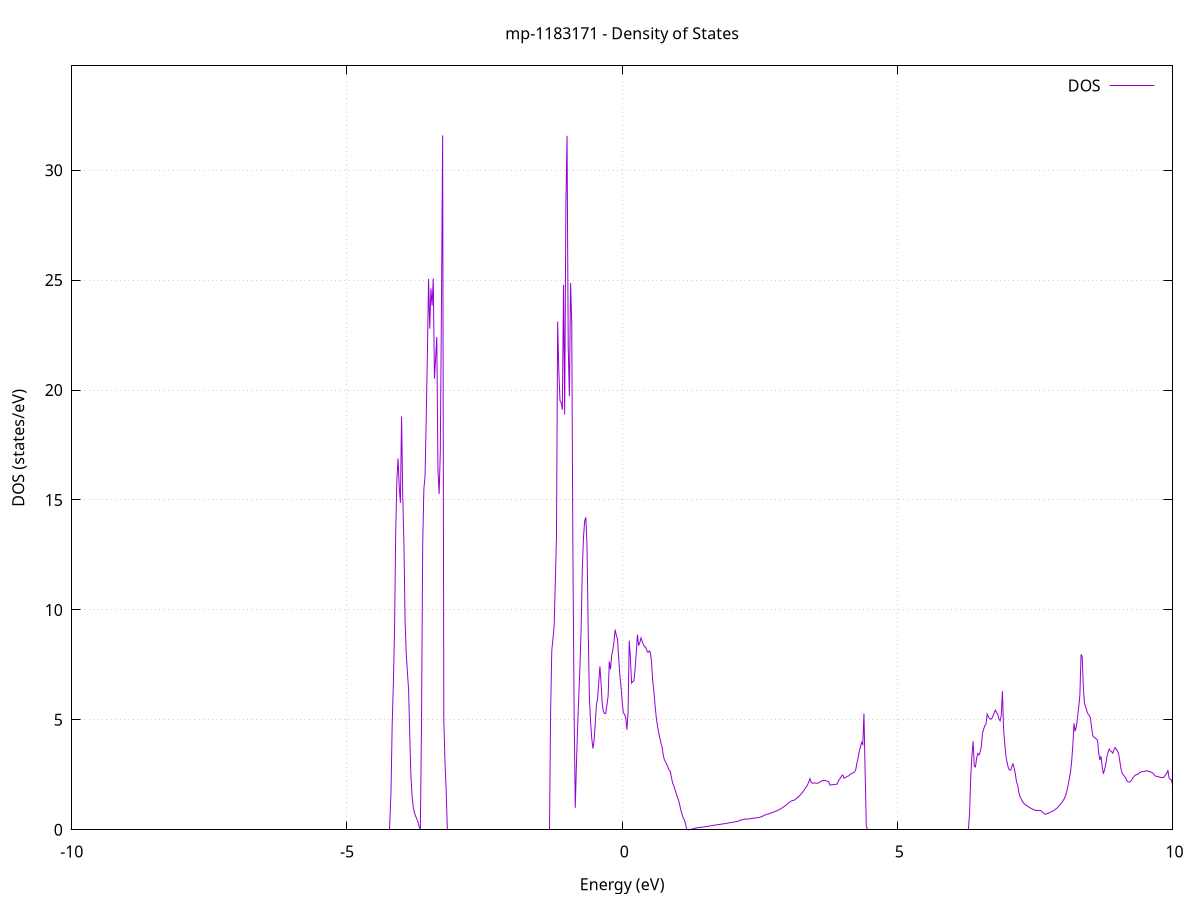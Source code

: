 set title 'mp-1183171 - Density of States'
set xlabel 'Energy (eV)'
set ylabel 'DOS (states/eV)'
set grid
set xrange [-10:10]
set yrange [0:34.744]
set xzeroaxis lt -1
set terminal png size 800,600
set output 'mp-1183171_dos_gnuplot.png'
plot '-' using 1:2 with lines title 'DOS'
-16.524700 0.000000
-16.503400 0.000000
-16.482100 0.000000
-16.460700 0.000000
-16.439400 0.000000
-16.418100 0.000000
-16.396800 0.000000
-16.375500 0.000000
-16.354100 0.000000
-16.332800 0.000000
-16.311500 0.000000
-16.290200 0.000000
-16.268800 0.000000
-16.247500 0.000000
-16.226200 0.000000
-16.204900 0.000000
-16.183500 0.000000
-16.162200 0.000000
-16.140900 0.000000
-16.119600 0.000000
-16.098200 0.000000
-16.076900 0.000000
-16.055600 0.000000
-16.034300 0.000000
-16.013000 0.000000
-15.991600 0.000000
-15.970300 0.000000
-15.949000 0.000000
-15.927700 0.000000
-15.906300 0.000000
-15.885000 0.000000
-15.863700 0.000000
-15.842400 0.000000
-15.821000 0.000000
-15.799700 0.000000
-15.778400 0.000000
-15.757100 0.000000
-15.735700 0.000000
-15.714400 0.000000
-15.693100 0.000000
-15.671800 0.000000
-15.650500 0.000000
-15.629100 0.000000
-15.607800 0.000000
-15.586500 0.000000
-15.565200 0.000000
-15.543800 0.000000
-15.522500 0.000000
-15.501200 0.000000
-15.479900 0.000000
-15.458500 0.000000
-15.437200 0.000000
-15.415900 0.000000
-15.394600 0.000000
-15.373200 0.000000
-15.351900 0.000000
-15.330600 0.000000
-15.309300 0.000000
-15.287900 0.000000
-15.266600 0.000000
-15.245300 0.000000
-15.224000 0.000000
-15.202700 0.000000
-15.181300 0.000000
-15.160000 0.000000
-15.138700 0.000000
-15.117400 0.000000
-15.096000 0.000000
-15.074700 0.000000
-15.053400 0.000000
-15.032100 0.000000
-15.010700 0.000000
-14.989400 0.000000
-14.968100 0.000000
-14.946800 0.000000
-14.925400 0.000000
-14.904100 0.000000
-14.882800 0.000000
-14.861500 0.000000
-14.840200 0.000000
-14.818800 0.000000
-14.797500 0.000000
-14.776200 0.000000
-14.754900 0.000000
-14.733500 0.000000
-14.712200 0.000000
-14.690900 0.000000
-14.669600 0.000000
-14.648200 0.000000
-14.626900 0.000000
-14.605600 0.000000
-14.584300 0.035100
-14.562900 1.777900
-14.541600 3.040100
-14.520300 4.120300
-14.499000 5.803500
-14.477700 6.604200
-14.456300 8.756200
-14.435000 11.512900
-14.413700 16.085000
-14.392400 25.265700
-14.371000 32.769200
-14.349700 39.947400
-14.328400 71.441800
-14.307100 0.000000
-14.285700 0.000000
-14.264400 0.000000
-14.243100 0.000000
-14.221800 0.000000
-14.200400 0.000000
-14.179100 0.000000
-14.157800 0.000000
-14.136500 0.000000
-14.115200 0.000000
-14.093800 0.000000
-14.072500 0.000000
-14.051200 0.000000
-14.029900 0.000000
-14.008500 0.000000
-13.987200 0.000000
-13.965900 0.000000
-13.944600 0.000000
-13.923200 0.000000
-13.901900 0.000000
-13.880600 0.000000
-13.859300 0.000000
-13.837900 0.000000
-13.816600 0.000000
-13.795300 0.000000
-13.774000 0.000000
-13.752700 0.000000
-13.731300 0.000000
-13.710000 0.000000
-13.688700 0.000000
-13.667400 0.000000
-13.646000 0.000000
-13.624700 0.000000
-13.603400 0.000000
-13.582100 0.000000
-13.560700 0.000000
-13.539400 0.000000
-13.518100 0.000000
-13.496800 0.000000
-13.475400 0.000000
-13.454100 0.000000
-13.432800 0.000000
-13.411500 0.000000
-13.390200 0.000000
-13.368800 0.000000
-13.347500 0.000000
-13.326200 0.000000
-13.304900 0.000000
-13.283500 0.000000
-13.262200 0.000000
-13.240900 0.000000
-13.219600 0.000000
-13.198200 0.000000
-13.176900 0.000000
-13.155600 0.000000
-13.134300 0.000000
-13.112900 0.000000
-13.091600 0.000000
-13.070300 0.000000
-13.049000 0.000000
-13.027600 0.000000
-13.006300 0.000000
-12.985000 0.000000
-12.963700 0.000000
-12.942400 0.000000
-12.921000 0.000000
-12.899700 0.000000
-12.878400 0.000000
-12.857100 0.000000
-12.835700 0.000000
-12.814400 0.000000
-12.793100 0.000000
-12.771800 0.000000
-12.750400 0.000000
-12.729100 0.000000
-12.707800 0.000000
-12.686500 0.000000
-12.665100 0.000000
-12.643800 0.000000
-12.622500 0.000000
-12.601200 0.000000
-12.579900 0.000000
-12.558500 0.000000
-12.537200 0.000000
-12.515900 0.000000
-12.494600 0.000000
-12.473200 0.000000
-12.451900 0.000000
-12.430600 0.000000
-12.409300 0.000000
-12.387900 0.000000
-12.366600 0.000000
-12.345300 0.000000
-12.324000 0.000000
-12.302600 0.000000
-12.281300 0.000000
-12.260000 0.000000
-12.238700 0.000000
-12.217400 0.000000
-12.196000 0.000000
-12.174700 0.000000
-12.153400 0.000000
-12.132100 0.000000
-12.110700 0.000000
-12.089400 0.000000
-12.068100 0.000000
-12.046800 0.000000
-12.025400 0.000000
-12.004100 0.000000
-11.982800 0.000000
-11.961500 0.000000
-11.940100 0.000000
-11.918800 0.000000
-11.897500 0.000000
-11.876200 0.000000
-11.854900 0.000000
-11.833500 0.000000
-11.812200 0.000000
-11.790900 0.000000
-11.769600 0.000000
-11.748200 0.000000
-11.726900 0.000000
-11.705600 0.000000
-11.684300 0.000000
-11.662900 0.000000
-11.641600 0.000000
-11.620300 0.000000
-11.599000 0.000000
-11.577600 0.000000
-11.556300 0.000000
-11.535000 0.000000
-11.513700 0.000000
-11.492400 0.000000
-11.471000 0.000000
-11.449700 0.000000
-11.428400 0.000000
-11.407100 0.000000
-11.385700 0.000000
-11.364400 0.000000
-11.343100 0.000000
-11.321800 0.000000
-11.300400 0.000000
-11.279100 0.000000
-11.257800 0.000000
-11.236500 0.000000
-11.215100 0.000000
-11.193800 0.000000
-11.172500 0.000000
-11.151200 0.000000
-11.129800 0.000000
-11.108500 0.000000
-11.087200 0.000000
-11.065900 0.000000
-11.044600 0.000000
-11.023200 0.000000
-11.001900 0.000000
-10.980600 0.000000
-10.959300 0.000000
-10.937900 0.000000
-10.916600 0.000000
-10.895300 0.000000
-10.874000 0.000000
-10.852600 0.000000
-10.831300 0.000000
-10.810000 0.000000
-10.788700 0.000000
-10.767300 0.000000
-10.746000 0.000000
-10.724700 0.000000
-10.703400 0.000000
-10.682100 0.000000
-10.660700 0.000000
-10.639400 0.000000
-10.618100 0.000000
-10.596800 0.000000
-10.575400 0.000000
-10.554100 0.000000
-10.532800 0.000000
-10.511500 0.000000
-10.490100 0.000000
-10.468800 0.000000
-10.447500 0.000000
-10.426200 0.000000
-10.404800 0.000000
-10.383500 0.000000
-10.362200 0.000000
-10.340900 0.000000
-10.319600 0.000000
-10.298200 0.000000
-10.276900 0.000000
-10.255600 0.000000
-10.234300 0.000000
-10.212900 0.000000
-10.191600 0.000000
-10.170300 0.000000
-10.149000 0.000000
-10.127600 0.000000
-10.106300 0.000000
-10.085000 0.000000
-10.063700 0.000000
-10.042300 0.000000
-10.021000 0.000000
-9.999700 0.000000
-9.978400 0.000000
-9.957100 0.000000
-9.935700 0.000000
-9.914400 0.000000
-9.893100 0.000000
-9.871800 0.000000
-9.850400 0.000000
-9.829100 0.000000
-9.807800 0.000000
-9.786500 0.000000
-9.765100 0.000000
-9.743800 0.000000
-9.722500 0.000000
-9.701200 0.000000
-9.679800 0.000000
-9.658500 0.000000
-9.637200 0.000000
-9.615900 0.000000
-9.594600 0.000000
-9.573200 0.000000
-9.551900 0.000000
-9.530600 0.000000
-9.509300 0.000000
-9.487900 0.000000
-9.466600 0.000000
-9.445300 0.000000
-9.424000 0.000000
-9.402600 0.000000
-9.381300 0.000000
-9.360000 0.000000
-9.338700 0.000000
-9.317300 0.000000
-9.296000 0.000000
-9.274700 0.000000
-9.253400 0.000000
-9.232100 0.000000
-9.210700 0.000000
-9.189400 0.000000
-9.168100 0.000000
-9.146800 0.000000
-9.125400 0.000000
-9.104100 0.000000
-9.082800 0.000000
-9.061500 0.000000
-9.040100 0.000000
-9.018800 0.000000
-8.997500 0.000000
-8.976200 0.000000
-8.954800 0.000000
-8.933500 0.000000
-8.912200 0.000000
-8.890900 0.000000
-8.869500 0.000000
-8.848200 0.000000
-8.826900 0.000000
-8.805600 0.000000
-8.784300 0.000000
-8.762900 0.000000
-8.741600 0.000000
-8.720300 0.000000
-8.699000 0.000000
-8.677600 0.000000
-8.656300 0.000000
-8.635000 0.000000
-8.613700 0.000000
-8.592300 0.000000
-8.571000 0.000000
-8.549700 0.000000
-8.528400 0.000000
-8.507000 0.000000
-8.485700 0.000000
-8.464400 0.000000
-8.443100 0.000000
-8.421800 0.000000
-8.400400 0.000000
-8.379100 0.000000
-8.357800 0.000000
-8.336500 0.000000
-8.315100 0.000000
-8.293800 0.000000
-8.272500 0.000000
-8.251200 0.000000
-8.229800 0.000000
-8.208500 0.000000
-8.187200 0.000000
-8.165900 0.000000
-8.144500 0.000000
-8.123200 0.000000
-8.101900 0.000000
-8.080600 0.000000
-8.059300 0.000000
-8.037900 0.000000
-8.016600 0.000000
-7.995300 0.000000
-7.974000 0.000000
-7.952600 0.000000
-7.931300 0.000000
-7.910000 0.000000
-7.888700 0.000000
-7.867300 0.000000
-7.846000 0.000000
-7.824700 0.000000
-7.803400 0.000000
-7.782000 0.000000
-7.760700 0.000000
-7.739400 0.000000
-7.718100 0.000000
-7.696800 0.000000
-7.675400 0.000000
-7.654100 0.000000
-7.632800 0.000000
-7.611500 0.000000
-7.590100 0.000000
-7.568800 0.000000
-7.547500 0.000000
-7.526200 0.000000
-7.504800 0.000000
-7.483500 0.000000
-7.462200 0.000000
-7.440900 0.000000
-7.419500 0.000000
-7.398200 0.000000
-7.376900 0.000000
-7.355600 0.000000
-7.334300 0.000000
-7.312900 0.000000
-7.291600 0.000000
-7.270300 0.000000
-7.249000 0.000000
-7.227600 0.000000
-7.206300 0.000000
-7.185000 0.000000
-7.163700 0.000000
-7.142300 0.000000
-7.121000 0.000000
-7.099700 0.000000
-7.078400 0.000000
-7.057000 0.000000
-7.035700 0.000000
-7.014400 0.000000
-6.993100 0.000000
-6.971800 0.000000
-6.950400 0.000000
-6.929100 0.000000
-6.907800 0.000000
-6.886500 0.000000
-6.865100 0.000000
-6.843800 0.000000
-6.822500 0.000000
-6.801200 0.000000
-6.779800 0.000000
-6.758500 0.000000
-6.737200 0.000000
-6.715900 0.000000
-6.694500 0.000000
-6.673200 0.000000
-6.651900 0.000000
-6.630600 0.000000
-6.609200 0.000000
-6.587900 0.000000
-6.566600 0.000000
-6.545300 0.000000
-6.524000 0.000000
-6.502600 0.000000
-6.481300 0.000000
-6.460000 0.000000
-6.438700 0.000000
-6.417300 0.000000
-6.396000 0.000000
-6.374700 0.000000
-6.353400 0.000000
-6.332000 0.000000
-6.310700 0.000000
-6.289400 0.000000
-6.268100 0.000000
-6.246700 0.000000
-6.225400 0.000000
-6.204100 0.000000
-6.182800 0.000000
-6.161500 0.000000
-6.140100 0.000000
-6.118800 0.000000
-6.097500 0.000000
-6.076200 0.000000
-6.054800 0.000000
-6.033500 0.000000
-6.012200 0.000000
-5.990900 0.000000
-5.969500 0.000000
-5.948200 0.000000
-5.926900 0.000000
-5.905600 0.000000
-5.884200 0.000000
-5.862900 0.000000
-5.841600 0.000000
-5.820300 0.000000
-5.799000 0.000000
-5.777600 0.000000
-5.756300 0.000000
-5.735000 0.000000
-5.713700 0.000000
-5.692300 0.000000
-5.671000 0.000000
-5.649700 0.000000
-5.628400 0.000000
-5.607000 0.000000
-5.585700 0.000000
-5.564400 0.000000
-5.543100 0.000000
-5.521700 0.000000
-5.500400 0.000000
-5.479100 0.000000
-5.457800 0.000000
-5.436500 0.000000
-5.415100 0.000000
-5.393800 0.000000
-5.372500 0.000000
-5.351200 0.000000
-5.329800 0.000000
-5.308500 0.000000
-5.287200 0.000000
-5.265900 0.000000
-5.244500 0.000000
-5.223200 0.000000
-5.201900 0.000000
-5.180600 0.000000
-5.159200 0.000000
-5.137900 0.000000
-5.116600 0.000000
-5.095300 0.000000
-5.074000 0.000000
-5.052600 0.000000
-5.031300 0.000000
-5.010000 0.000000
-4.988700 0.000000
-4.967300 0.000000
-4.946000 0.000000
-4.924700 0.000000
-4.903400 0.000000
-4.882000 0.000000
-4.860700 0.000000
-4.839400 0.000000
-4.818100 0.000000
-4.796700 0.000000
-4.775400 0.000000
-4.754100 0.000000
-4.732800 0.000000
-4.711500 0.000000
-4.690100 0.000000
-4.668800 0.000000
-4.647500 0.000000
-4.626200 0.000000
-4.604800 0.000000
-4.583500 0.000000
-4.562200 0.000000
-4.540900 0.000000
-4.519500 0.000000
-4.498200 0.000000
-4.476900 0.000000
-4.455600 0.000000
-4.434200 0.000000
-4.412900 0.000000
-4.391600 0.000000
-4.370300 0.000000
-4.348900 0.000000
-4.327600 0.000000
-4.306300 0.000000
-4.285000 0.000000
-4.263700 0.000000
-4.242300 0.000000
-4.221000 0.000000
-4.199700 1.740900
-4.178400 4.793200
-4.157000 6.631900
-4.135700 9.095000
-4.114400 13.511100
-4.093100 15.908500
-4.071700 16.890800
-4.050400 15.610200
-4.029100 14.864000
-4.007800 18.797500
-3.986400 15.170000
-3.965100 13.015100
-3.943800 9.463600
-3.922500 7.964600
-3.901200 7.145200
-3.879800 6.363500
-3.858500 4.204300
-3.837200 2.419800
-3.815900 1.508000
-3.794500 0.999400
-3.773200 0.772000
-3.751900 0.613400
-3.730600 0.495300
-3.709200 0.365400
-3.687900 0.125000
-3.666600 0.003000
-3.645300 4.949700
-3.623900 12.981300
-3.602600 15.511100
-3.581300 16.065200
-3.560000 18.709300
-3.538700 21.686400
-3.517300 25.055300
-3.496000 22.791400
-3.474700 24.622900
-3.453400 23.837000
-3.432000 25.072600
-3.410700 20.511300
-3.389400 21.426100
-3.368100 22.416100
-3.346700 16.360800
-3.325400 15.272300
-3.304100 17.158500
-3.282800 23.953200
-3.261400 31.585500
-3.240100 4.976700
-3.218800 3.060600
-3.197500 1.784800
-3.176200 0.016200
-3.154800 0.000000
-3.133500 0.000000
-3.112200 0.000000
-3.090900 0.000000
-3.069500 0.000000
-3.048200 0.000000
-3.026900 0.000000
-3.005600 0.000000
-2.984200 0.000000
-2.962900 0.000000
-2.941600 0.000000
-2.920300 0.000000
-2.898900 0.000000
-2.877600 0.000000
-2.856300 0.000000
-2.835000 0.000000
-2.813700 0.000000
-2.792300 0.000000
-2.771000 0.000000
-2.749700 0.000000
-2.728400 0.000000
-2.707000 0.000000
-2.685700 0.000000
-2.664400 0.000000
-2.643100 0.000000
-2.621700 0.000000
-2.600400 0.000000
-2.579100 0.000000
-2.557800 0.000000
-2.536400 0.000000
-2.515100 0.000000
-2.493800 0.000000
-2.472500 0.000000
-2.451200 0.000000
-2.429800 0.000000
-2.408500 0.000000
-2.387200 0.000000
-2.365900 0.000000
-2.344500 0.000000
-2.323200 0.000000
-2.301900 0.000000
-2.280600 0.000000
-2.259200 0.000000
-2.237900 0.000000
-2.216600 0.000000
-2.195300 0.000000
-2.173900 0.000000
-2.152600 0.000000
-2.131300 0.000000
-2.110000 0.000000
-2.088600 0.000000
-2.067300 0.000000
-2.046000 0.000000
-2.024700 0.000000
-2.003400 0.000000
-1.982000 0.000000
-1.960700 0.000000
-1.939400 0.000000
-1.918100 0.000000
-1.896700 0.000000
-1.875400 0.000000
-1.854100 0.000000
-1.832800 0.000000
-1.811400 0.000000
-1.790100 0.000000
-1.768800 0.000000
-1.747500 0.000000
-1.726100 0.000000
-1.704800 0.000000
-1.683500 0.000000
-1.662200 0.000000
-1.640900 0.000000
-1.619500 0.000000
-1.598200 0.000000
-1.576900 0.000000
-1.555600 0.000000
-1.534200 0.000000
-1.512900 0.000000
-1.491600 0.000000
-1.470300 0.000000
-1.448900 0.000000
-1.427600 0.000000
-1.406300 0.000000
-1.385000 0.000000
-1.363600 0.000000
-1.342300 0.000000
-1.321000 0.000000
-1.299700 5.384200
-1.278400 8.155300
-1.257000 8.690100
-1.235700 9.271300
-1.214400 11.264600
-1.193100 13.347400
-1.171700 23.116200
-1.150400 20.846300
-1.129100 19.517100
-1.107800 19.421400
-1.086400 19.105800
-1.065100 24.776800
-1.043800 18.888700
-1.022500 28.378000
-1.001100 31.564600
-0.979800 21.976700
-0.958500 19.719600
-0.937200 24.869500
-0.915900 23.028600
-0.894500 12.478500
-0.873200 5.532500
-0.851900 0.999600
-0.830600 2.966800
-0.809200 4.675400
-0.787900 6.071500
-0.766600 7.385700
-0.745300 9.149200
-0.723900 11.863000
-0.702600 13.279100
-0.681300 14.049100
-0.660000 14.209500
-0.638600 12.927400
-0.617300 9.188100
-0.596000 6.128500
-0.574700 4.961800
-0.553400 4.199900
-0.532000 3.699000
-0.510700 4.039600
-0.489400 4.827800
-0.468100 5.649300
-0.446700 5.960100
-0.425400 6.695800
-0.404100 7.434100
-0.382800 6.669100
-0.361400 5.712100
-0.340100 5.365700
-0.318800 5.286100
-0.297500 5.297700
-0.276100 5.673800
-0.254800 6.079900
-0.233500 7.653700
-0.212200 7.297000
-0.190800 7.915700
-0.169500 8.191000
-0.148200 8.543800
-0.126900 9.104400
-0.105600 8.844900
-0.084200 8.674200
-0.062900 7.815200
-0.041600 7.023200
-0.020300 6.509900
0.001100 5.804900
0.022400 5.318100
0.043700 5.256000
0.065000 5.105400
0.086400 4.552600
0.107700 5.341100
0.129000 8.601600
0.150300 7.800100
0.171700 6.673900
0.193000 6.745000
0.214300 6.766000
0.235600 7.319500
0.256900 8.051800
0.278300 8.876400
0.299600 8.379200
0.320900 8.505200
0.342200 8.726100
0.363600 8.577800
0.384900 8.423000
0.406200 8.330600
0.427500 8.307600
0.448900 8.139800
0.470200 8.069700
0.491500 8.135500
0.512800 8.061200
0.534200 7.628800
0.555500 6.774700
0.576800 6.267900
0.598100 5.664800
0.619400 5.116100
0.640800 4.745100
0.662100 4.467900
0.683400 4.193300
0.704700 3.937900
0.726100 3.762400
0.747400 3.387900
0.768700 3.175400
0.790000 3.087500
0.811400 2.965600
0.832700 2.838600
0.854000 2.700300
0.875300 2.663800
0.896700 2.357400
0.918000 2.124200
0.939300 1.995700
0.960600 1.832600
0.981900 1.661400
1.003300 1.495000
1.024600 1.357100
1.045900 1.126100
1.067200 0.889700
1.088600 0.699900
1.109900 0.534900
1.131200 0.457000
1.152500 0.255200
1.173900 0.025000
1.195200 0.000600
1.216500 0.004700
1.237800 0.012800
1.259200 0.024800
1.280500 0.039700
1.301800 0.054500
1.323100 0.068900
1.344400 0.082900
1.365800 0.093700
1.387100 0.101500
1.408400 0.108500
1.429700 0.114700
1.451100 0.120300
1.472400 0.125000
1.493700 0.131900
1.515000 0.140600
1.536400 0.149400
1.557700 0.158500
1.579000 0.167600
1.600300 0.177000
1.621700 0.186600
1.643000 0.196200
1.664300 0.205600
1.685600 0.214400
1.706900 0.222600
1.728300 0.230200
1.749600 0.237300
1.770900 0.244100
1.792200 0.251400
1.813600 0.259400
1.834900 0.267800
1.856200 0.276500
1.877500 0.285300
1.898900 0.294300
1.920200 0.303300
1.941500 0.312400
1.962800 0.321600
1.984200 0.330900
2.005500 0.340200
2.026800 0.349700
2.048100 0.359200
2.069500 0.368900
2.090800 0.378700
2.112100 0.396900
2.133400 0.415900
2.154700 0.434200
2.176100 0.451700
2.197400 0.468300
2.218700 0.483900
2.240000 0.498500
2.261400 0.479700
2.282700 0.487200
2.304000 0.494600
2.325300 0.502100
2.346700 0.509500
2.368000 0.517000
2.389300 0.524400
2.410600 0.531800
2.432000 0.539100
2.453300 0.546400
2.474600 0.553900
2.495900 0.565700
2.517200 0.584900
2.538600 0.605800
2.559900 0.628500
2.581200 0.653000
2.602500 0.679500
2.623900 0.708500
2.645200 0.709000
2.666500 0.727800
2.687800 0.746900
2.709200 0.766200
2.730500 0.785800
2.751800 0.805800
2.773100 0.826200
2.794500 0.847900
2.815800 0.871200
2.837100 0.896300
2.858400 0.923300
2.879700 0.954000
2.901100 0.987300
2.922400 1.020800
2.943700 1.055600
2.965000 1.097000
2.986400 1.142900
3.007700 1.187000
3.029000 1.229100
3.050300 1.268700
3.071700 1.306000
3.093000 1.326900
3.114300 1.335200
3.135600 1.359800
3.157000 1.404800
3.178300 1.448500
3.199600 1.494100
3.220900 1.542200
3.242200 1.595500
3.263600 1.659000
3.284900 1.730100
3.306200 1.805300
3.327500 1.883800
3.348900 1.963500
3.370200 2.049900
3.391500 2.183000
3.412800 2.327400
3.434200 2.160500
3.455500 2.119200
3.476800 2.125600
3.498100 2.127800
3.519500 2.125800
3.540800 2.115400
3.562100 2.125300
3.583400 2.145300
3.604700 2.194300
3.626100 2.221600
3.647400 2.238800
3.668700 2.241800
3.690000 2.238200
3.711400 2.221600
3.732700 2.199700
3.754000 2.181500
3.775300 2.034300
3.796700 2.041100
3.818000 2.048100
3.839300 2.055300
3.860600 2.062600
3.882000 2.067900
3.903300 2.073700
3.924600 2.194700
3.945900 2.281100
3.967200 2.364400
3.988600 2.449600
4.009900 2.490300
4.031200 2.350200
4.052500 2.369000
4.073900 2.407000
4.095200 2.436100
4.116500 2.449600
4.137800 2.511900
4.159200 2.549300
4.180500 2.571100
4.201800 2.592700
4.223100 2.626200
4.244500 2.727300
4.265800 3.033300
4.287100 3.266900
4.308400 3.574600
4.329800 3.771100
4.351100 3.977100
4.372400 3.881100
4.393700 5.285600
4.415000 2.627900
4.436400 0.163900
4.457700 0.000000
4.479000 0.000000
4.500300 0.000000
4.521700 0.000000
4.543000 0.000000
4.564300 0.000000
4.585600 0.000000
4.607000 0.000000
4.628300 0.000000
4.649600 0.000000
4.670900 0.000000
4.692300 0.000000
4.713600 0.000000
4.734900 0.000000
4.756200 0.000000
4.777500 0.000000
4.798900 0.000000
4.820200 0.000000
4.841500 0.000000
4.862800 0.000000
4.884200 0.000000
4.905500 0.000000
4.926800 0.000000
4.948100 0.000000
4.969500 0.000000
4.990800 0.000000
5.012100 0.000000
5.033400 0.000000
5.054800 0.000000
5.076100 0.000000
5.097400 0.000000
5.118700 0.000000
5.140000 0.000000
5.161400 0.000000
5.182700 0.000000
5.204000 0.000000
5.225300 0.000000
5.246700 0.000000
5.268000 0.000000
5.289300 0.000000
5.310600 0.000000
5.332000 0.000000
5.353300 0.000000
5.374600 0.000000
5.395900 0.000000
5.417300 0.000000
5.438600 0.000000
5.459900 0.000000
5.481200 0.000000
5.502500 0.000000
5.523900 0.000000
5.545200 0.000000
5.566500 0.000000
5.587800 0.000000
5.609200 0.000000
5.630500 0.000000
5.651800 0.000000
5.673100 0.000000
5.694500 0.000000
5.715800 0.000000
5.737100 0.000000
5.758400 0.000000
5.779800 0.000000
5.801100 0.000000
5.822400 0.000000
5.843700 0.000000
5.865000 0.000000
5.886400 0.000000
5.907700 0.000000
5.929000 0.000000
5.950300 0.000000
5.971700 0.000000
5.993000 0.000000
6.014300 0.000000
6.035600 0.000000
6.057000 0.000000
6.078300 0.000000
6.099600 0.000000
6.120900 0.000000
6.142300 0.000000
6.163600 0.000000
6.184900 0.000000
6.206200 0.000000
6.227500 0.000000
6.248900 0.000000
6.270200 0.000000
6.291500 0.016900
6.312800 0.751000
6.334200 2.432400
6.355500 3.370600
6.376800 4.024800
6.398100 2.898700
6.419500 2.858300
6.440800 3.242900
6.462100 3.467700
6.483400 3.407000
6.504800 3.537000
6.526100 3.791300
6.547400 4.390100
6.568700 4.577700
6.590100 4.734400
6.611400 4.808900
6.632700 5.261300
6.654000 5.141600
6.675300 5.059000
6.696700 5.031400
6.718000 5.066600
6.739300 5.184100
6.760600 5.321300
6.782000 5.444900
6.803300 5.331500
6.824600 5.261100
6.845900 5.042900
6.867300 4.952600
6.888600 5.201000
6.909900 6.302800
6.931200 4.561900
6.952600 3.888000
6.973900 3.332300
6.995200 3.056200
7.016500 2.825600
7.037800 2.717600
7.059200 2.717400
7.080500 2.875000
7.101800 3.000400
7.123100 2.809100
7.144500 2.542400
7.165800 2.176800
7.187100 2.026400
7.208400 1.699300
7.229800 1.493100
7.251100 1.403700
7.272400 1.299500
7.293700 1.212100
7.315100 1.167700
7.336400 1.129200
7.357700 1.090600
7.379000 1.052800
7.400300 1.016600
7.421700 0.985800
7.443000 0.957700
7.464300 0.930200
7.485600 0.903700
7.507000 0.886400
7.528300 0.878500
7.549600 0.877300
7.570900 0.881300
7.592300 0.881900
7.613600 0.857600
7.634900 0.816600
7.656200 0.754600
7.677600 0.712300
7.698900 0.714900
7.720200 0.728700
7.741500 0.752900
7.762800 0.777800
7.784200 0.803300
7.805500 0.829300
7.826800 0.856000
7.848100 0.886400
7.869500 0.923200
7.890800 0.964900
7.912100 1.010300
7.933400 1.070300
7.954800 1.131800
7.976100 1.197100
7.997400 1.267200
8.018700 1.346900
8.040100 1.446800
8.061400 1.591100
8.082700 1.786200
8.104000 2.036300
8.125300 2.317400
8.146700 2.615700
8.168000 3.126600
8.189300 3.859000
8.210600 4.838100
8.232000 4.478900
8.253300 4.703500
8.274600 5.109100
8.295900 5.577400
8.317300 6.127900
8.338600 7.977500
8.359900 7.856400
8.381200 6.379800
8.402600 5.734300
8.423900 5.581700
8.445200 5.382700
8.466500 5.261400
8.487900 5.198200
8.509200 5.066900
8.530500 4.659700
8.551800 4.277800
8.573100 4.207400
8.594500 4.177000
8.615800 4.128200
8.637100 4.081200
8.658400 3.513900
8.679800 3.176900
8.701100 3.344500
8.722400 2.863400
8.743700 2.543300
8.765100 2.729100
8.786400 2.960100
8.807700 3.303800
8.829000 3.527200
8.850400 3.667700
8.871700 3.591500
8.893000 3.549600
8.914300 3.486900
8.935600 3.628700
8.957000 3.741100
8.978300 3.662300
8.999600 3.591700
9.020900 3.456600
9.042300 3.131100
9.063600 2.775300
9.084900 2.577000
9.106200 2.495000
9.127600 2.433200
9.148900 2.367700
9.170200 2.225100
9.191500 2.186900
9.212900 2.170100
9.234200 2.186000
9.255500 2.252200
9.276800 2.347900
9.298100 2.420100
9.319500 2.473200
9.340800 2.502000
9.362100 2.512800
9.383400 2.559200
9.404800 2.598200
9.426100 2.627400
9.447400 2.646600
9.468700 2.653000
9.490100 2.651700
9.511400 2.672600
9.532700 2.684100
9.554000 2.664400
9.575400 2.651900
9.596700 2.635800
9.618000 2.613800
9.639300 2.585700
9.660600 2.535500
9.682000 2.446500
9.703300 2.436300
9.724600 2.424400
9.745900 2.410200
9.767300 2.392100
9.788600 2.380000
9.809900 2.382100
9.831200 2.369700
9.852600 2.416900
9.873900 2.501400
9.895200 2.567300
9.916500 2.709800
9.937900 2.355800
9.959200 2.293600
9.980500 2.272000
10.001800 2.003000
10.023100 1.916000
10.044500 1.877600
10.065800 1.847600
10.087100 1.885700
10.108400 1.906900
10.129800 1.932800
10.151100 1.974200
10.172400 2.022400
10.193700 2.078500
10.215100 2.157400
10.236400 2.443700
10.257700 2.539800
10.279000 2.601700
10.300400 2.652800
10.321700 2.673600
10.343000 2.669000
10.364300 2.668500
10.385600 2.713100
10.407000 2.831600
10.428300 3.236200
10.449600 3.129200
10.470900 2.042500
10.492300 1.904500
10.513600 1.195200
10.534900 0.680400
10.556200 0.761000
10.577600 0.845900
10.598900 0.934400
10.620200 1.057400
10.641500 1.203100
10.662900 1.496500
10.684200 1.953500
10.705500 2.411400
10.726800 2.592900
10.748200 2.066300
10.769500 1.852000
10.790800 1.744300
10.812100 1.659800
10.833400 1.602000
10.854800 1.558600
10.876100 1.517300
10.897400 1.479200
10.918700 1.458300
10.940100 1.450300
10.961400 1.450500
10.982700 1.454500
11.004000 1.456600
11.025400 1.458100
11.046700 1.460800
11.068000 1.474200
11.089300 1.483700
11.110700 1.492700
11.132000 1.500900
11.153300 1.515200
11.174600 1.527900
11.195900 1.537900
11.217300 1.544000
11.238600 1.541600
11.259900 1.532200
11.281200 1.518200
11.302600 1.500300
11.323900 1.546900
11.345200 1.765900
11.366500 1.850400
11.387900 1.872100
11.409200 1.887200
11.430500 1.881300
11.451800 1.915300
11.473200 1.854400
11.494500 1.786800
11.515800 1.497500
11.537100 1.267300
11.558400 1.294300
11.579800 1.249700
11.601100 1.279700
11.622400 1.258800
11.643700 1.238600
11.665100 1.223400
11.686400 1.189400
11.707700 1.220400
11.729000 1.254600
11.750400 1.302000
11.771700 1.408100
11.793000 1.534800
11.814300 1.681700
11.835700 1.803400
11.857000 1.976200
11.878300 2.216200
11.899600 2.704500
11.920900 2.857500
11.942300 2.812500
11.963600 2.670800
11.984900 2.685500
12.006200 2.704900
12.027600 2.939600
12.048900 3.283800
12.070200 3.079700
12.091500 3.048100
12.112900 2.967900
12.134200 2.608400
12.155500 2.524200
12.176800 2.497000
12.198200 2.469700
12.219500 2.431400
12.240800 2.388800
12.262100 2.337200
12.283400 2.283200
12.304800 2.206400
12.326100 2.113900
12.347400 2.031400
12.368700 1.971000
12.390100 1.972500
12.411400 1.995200
12.432700 2.007700
12.454000 1.644300
12.475400 1.610600
12.496700 1.571100
12.518000 1.530900
12.539300 1.490400
12.560700 1.442900
12.582000 1.370400
12.603300 1.284800
12.624600 1.204200
12.645900 1.161000
12.667300 1.158800
12.688600 1.132100
12.709900 1.094900
12.731200 1.057400
12.752600 1.035200
12.773900 1.063000
12.795200 1.233300
12.816500 1.447500
12.837900 1.356500
12.859200 1.084700
12.880500 1.163000
12.901800 1.323800
12.923200 1.508200
12.944500 2.442500
12.965800 2.737100
12.987100 2.945200
13.008500 3.094000
13.029800 3.134400
13.051100 3.112800
13.072400 3.067100
13.093700 3.355100
13.115100 3.511300
13.136400 3.629900
13.157700 3.781000
13.179000 3.904100
13.200400 3.976100
13.221700 4.311900
13.243000 4.580200
13.264300 4.424200
13.285700 4.394000
13.307000 4.334000
13.328300 4.171500
13.349600 3.946200
13.371000 4.118300
13.392300 4.883900
13.413600 5.393600
13.434900 6.580400
13.456200 7.156200
13.477600 6.682500
13.498900 6.461100
13.520200 6.223300
13.541500 6.016700
13.562900 5.785800
13.584200 5.605900
13.605500 5.328900
13.626800 5.129200
13.648200 4.984200
13.669500 4.985700
13.690800 4.718000
13.712100 4.373300
13.733500 4.052100
13.754800 3.763600
13.776100 3.754500
13.797400 3.821300
13.818700 3.924000
13.840100 3.916500
13.861400 3.857100
13.882700 3.983500
13.904000 4.224100
13.925400 3.968600
13.946700 3.977100
13.968000 3.942300
13.989300 3.795900
14.010700 3.799800
14.032000 3.797500
14.053300 3.771000
14.074600 3.782000
14.096000 3.802500
14.117300 3.984400
14.138600 4.039900
14.159900 3.860300
14.181200 3.953400
14.202600 4.009600
14.223900 4.026700
14.245200 4.163600
14.266500 4.144100
14.287900 4.367200
14.309200 4.707200
14.330500 4.803000
14.351800 3.103600
14.373200 3.073300
14.394500 2.895900
14.415800 2.974900
14.437100 2.691700
14.458500 2.521700
14.479800 4.678800
14.501100 4.211500
14.522400 4.031000
14.543700 3.861500
14.565100 3.917500
14.586400 3.984700
14.607700 3.951500
14.629000 4.001000
14.650400 4.066700
14.671700 4.159700
14.693000 4.365700
14.714300 4.836700
14.735700 5.096100
14.757000 5.259200
14.778300 5.410600
14.799600 5.394400
14.821000 4.832400
14.842300 4.135500
14.863600 3.992800
14.884900 4.249400
14.906200 4.400800
14.927600 6.293200
14.948900 4.578600
14.970200 4.366000
14.991500 4.257200
15.012900 4.262000
15.034200 4.258800
15.055500 4.024000
15.076800 3.968700
15.098200 3.909900
15.119500 3.850400
15.140800 3.789400
15.162100 3.730000
15.183500 3.826600
15.204800 3.695900
15.226100 3.752200
15.247400 3.798700
15.268800 3.862400
15.290100 3.585700
15.311400 3.319000
15.332700 3.471500
15.354000 3.693800
15.375400 4.040000
15.396700 4.326000
15.418000 4.741800
15.439300 5.037700
15.460700 5.064600
15.482000 4.725100
15.503300 4.538000
15.524600 4.453300
15.546000 4.378000
15.567300 4.374600
15.588600 4.389700
15.609900 4.370600
15.631300 4.317600
15.652600 4.188800
15.673900 4.050000
15.695200 3.913500
15.716500 3.795600
15.737900 3.680300
15.759200 3.785700
15.780500 3.681000
15.801800 3.587800
15.823200 3.540100
15.844500 3.529500
15.865800 3.538900
15.887100 3.565800
15.908500 3.558700
15.929800 3.531300
15.951100 3.483200
15.972400 3.427400
15.993800 3.480300
16.015100 3.530400
16.036400 3.575600
16.057700 3.665200
16.079000 4.249100
16.100400 4.254500
16.121700 4.281300
16.143000 4.456900
16.164300 4.592700
16.185700 4.642900
16.207000 4.646700
16.228300 4.616100
16.249600 4.585900
16.271000 4.602700
16.292300 4.683900
16.313600 4.726600
16.334900 4.932800
16.356300 5.148300
16.377600 5.106800
16.398900 4.216200
16.420200 3.901200
16.441500 3.670900
16.462900 3.511700
16.484200 3.632200
16.505500 3.404100
16.526800 3.296200
16.548200 3.197600
16.569500 3.114100
16.590800 3.040300
16.612100 2.816400
16.633500 2.558500
16.654800 2.426700
16.676100 2.356800
16.697400 2.410000
16.718800 3.261500
16.740100 2.882400
16.761400 3.109000
16.782700 3.201700
16.804000 3.139000
16.825400 3.101600
16.846700 2.961200
16.868000 3.000100
16.889300 3.110000
16.910700 3.297600
16.932000 3.418800
16.953300 4.054600
16.974600 4.049700
16.996000 3.993300
17.017300 3.898000
17.038600 3.989800
17.059900 4.324800
17.081300 4.830600
17.102600 5.228700
17.123900 5.232200
17.145200 5.015900
17.166600 4.731900
17.187900 3.936200
17.209200 2.507100
17.230500 2.463600
17.251800 2.477000
17.273200 2.637500
17.294500 2.653500
17.315800 2.678200
17.337100 2.760300
17.358500 2.867300
17.379800 2.953500
17.401100 2.984700
17.422400 3.029800
17.443800 3.184300
17.465100 3.523900
17.486400 3.879200
17.507700 4.380500
17.529100 4.235700
17.550400 4.870200
17.571700 3.865500
17.593000 3.861000
17.614300 3.923400
17.635700 4.010400
17.657000 4.227800
17.678300 4.434800
17.699600 4.376900
17.721000 4.081600
17.742300 3.769100
17.763600 3.590800
17.784900 3.349100
17.806300 2.768900
17.827600 2.502700
17.848900 2.357400
17.870200 2.278800
17.891600 2.146400
17.912900 2.096000
17.934200 2.185800
17.955500 2.366300
17.976800 2.639700
17.998200 2.829200
18.019500 2.917600
18.040800 2.887000
18.062100 2.793600
18.083500 2.818200
18.104800 3.119400
18.126100 3.088300
18.147400 2.930200
18.168800 2.829300
18.190100 3.282300
18.211400 2.331900
18.232700 1.379700
18.254100 1.143300
18.275400 1.143500
18.296700 1.161900
18.318000 1.191000
18.339300 1.238800
18.360700 1.353100
18.382000 1.436100
18.403300 1.747100
18.424600 1.958800
18.446000 2.118700
18.467300 2.138700
18.488600 2.132200
18.509900 2.160900
18.531300 2.227800
18.552600 2.368500
18.573900 2.505200
18.595200 2.639000
18.616600 2.772000
18.637900 2.923800
18.659200 3.114000
18.680500 3.344600
18.701800 3.628400
18.723200 3.950500
18.744500 4.120100
18.765800 3.861700
18.787100 3.726600
18.808500 3.731100
18.829800 3.071400
18.851100 2.953200
18.872400 2.805200
18.893800 2.647300
18.915100 2.652100
18.936400 2.725000
18.957700 2.717200
18.979100 2.716200
19.000400 2.727600
19.021700 2.739600
19.043000 2.751900
19.064300 2.785600
19.085700 2.877700
19.107000 2.962400
19.128300 3.018200
19.149600 3.006000
19.171000 2.925400
19.192300 2.841800
19.213600 2.796700
19.234900 2.813000
19.256300 2.821000
19.277600 2.831000
19.298900 2.869300
19.320200 2.936700
19.341600 3.026200
19.362900 3.150900
19.384200 3.288500
19.405500 2.898500
19.426900 2.894300
19.448200 3.122400
19.469500 3.092800
19.490800 3.074100
19.512100 3.064100
19.533500 3.074600
19.554800 2.994300
19.576100 3.047300
19.597400 3.109200
19.618800 3.176200
19.640100 3.254100
19.661400 3.341500
19.682700 3.380500
19.704100 3.468000
19.725400 3.630600
19.746700 3.693000
19.768000 3.740200
19.789400 3.752300
19.810700 3.772600
19.832000 3.806400
19.853300 3.824600
19.874600 3.863500
19.896000 3.909000
19.917300 3.956600
19.938600 4.016100
19.959900 4.251600
19.981300 4.219000
20.002600 4.120400
20.023900 3.943800
20.045200 3.665200
20.066600 3.431000
20.087900 3.252600
20.109200 3.132700
20.130500 3.067300
20.151900 3.069900
20.173200 3.080400
20.194500 3.325200
20.215800 3.330500
20.237100 3.437900
20.258500 3.706600
20.279800 3.748500
20.301100 3.791700
20.322400 3.845800
20.343800 3.831900
20.365100 3.963500
20.386400 4.268100
20.407700 4.262200
20.429100 4.326900
20.450400 5.442600
20.471700 4.440800
20.493000 3.852600
20.514400 3.641400
20.535700 3.402000
20.557000 3.186600
20.578300 3.020000
20.599600 2.735400
20.621000 2.669500
20.642300 2.801000
20.663600 3.279400
20.684900 3.928900
20.706300 3.368600
20.727600 3.211200
20.748900 2.805800
20.770200 2.760200
20.791600 2.712500
20.812900 2.657900
20.834200 2.591600
20.855500 2.564100
20.876900 2.540700
20.898200 2.629200
20.919500 2.634200
20.940800 2.634900
20.962100 2.649300
20.983500 2.678800
21.004800 2.879000
21.026100 3.184700
21.047400 2.647400
21.068800 2.683800
21.090100 2.730100
21.111400 2.851200
21.132700 2.935300
21.154100 3.153400
21.175400 3.411900
21.196700 3.547500
21.218000 3.691500
21.239400 3.808500
21.260700 3.622900
21.282000 3.623900
21.303300 3.659800
21.324600 3.713800
21.346000 3.678900
21.367300 3.644500
21.388600 3.660400
21.409900 3.544600
21.431300 3.389800
21.452600 3.212500
21.473900 3.144100
21.495200 3.073300
21.516600 2.986900
21.537900 2.788000
21.559200 2.632400
21.580500 2.544000
21.601900 2.732400
21.623200 2.685900
21.644500 2.657700
21.665800 2.633800
21.687200 2.609400
21.708500 2.727700
21.729800 2.746100
21.751100 2.733200
21.772400 2.670200
21.793800 2.746000
21.815100 2.975800
21.836400 3.185400
21.857700 3.279200
21.879100 3.269800
21.900400 2.997800
21.921700 2.629200
21.943000 2.318100
21.964400 2.206200
21.985700 2.135600
22.007000 2.077100
22.028300 2.021700
22.049700 1.958400
22.071000 1.918000
22.092300 2.363300
22.113600 3.312700
22.134900 4.287900
22.156300 5.273100
22.177600 6.071600
22.198900 6.031000
22.220200 5.499600
22.241600 5.038400
22.262900 4.511300
22.284200 4.036300
22.305500 3.543600
22.326900 2.917400
22.348200 2.608400
22.369500 2.346700
22.390800 2.216400
22.412200 2.132900
22.433500 2.056300
22.454800 2.010400
22.476100 2.051000
22.497400 2.176300
22.518800 2.326500
22.540100 2.556300
22.561400 2.764500
22.582700 3.093900
22.604100 3.459700
22.625400 3.823500
22.646700 4.265300
22.668000 4.659100
22.689400 3.480300
22.710700 3.588100
22.732000 3.743800
22.753300 3.907000
22.774700 4.221900
22.796000 4.735800
22.817300 5.323800
22.838600 5.430500
22.859900 5.272100
22.881300 5.225400
22.902600 5.080200
22.923900 4.997600
22.945200 4.868000
22.966600 4.832500
22.987900 4.662300
23.009200 4.309200
23.030500 3.647400
23.051900 3.613100
23.073200 3.907700
23.094500 4.953400
23.115800 5.521500
23.137200 5.427100
23.158500 5.311700
23.179800 5.186100
23.201100 5.895700
23.222400 5.742500
23.243800 5.490500
23.265100 5.246400
23.286400 5.118600
23.307700 5.224900
23.329100 5.377200
23.350400 6.158500
23.371700 5.869800
23.393000 5.267400
23.414400 4.829400
23.435700 4.578900
23.457000 4.491500
23.478300 4.491000
23.499700 4.590600
23.521000 4.694200
23.542300 4.738000
23.563600 4.668300
23.584900 4.437100
23.606300 4.246900
23.627600 4.027300
23.648900 3.589100
23.670200 3.263300
23.691600 3.077000
23.712900 2.966900
23.734200 2.888400
23.755500 2.812200
23.776900 2.709200
23.798200 2.547700
23.819500 2.337100
23.840800 1.949600
23.862200 1.494700
23.883500 1.320200
23.904800 1.163300
23.926100 1.031400
23.947500 0.993000
23.968800 0.927900
23.990100 0.864600
24.011400 0.809400
24.032700 0.874100
24.054100 1.385100
24.075400 0.518600
24.096700 0.092000
24.118000 0.038900
24.139400 0.015400
24.160700 0.003700
24.182000 0.000000
24.203300 0.000000
24.224700 0.000000
24.246000 0.000000
24.267300 0.000000
24.288600 0.000000
24.310000 0.000000
24.331300 0.000000
24.352600 0.000000
24.373900 0.000000
24.395200 0.000000
24.416600 0.000000
24.437900 0.000000
24.459200 0.000000
24.480500 0.000000
24.501900 0.000000
24.523200 0.000000
24.544500 0.000000
24.565800 0.000000
24.587200 0.000000
24.608500 0.000000
24.629800 0.000000
24.651100 0.000000
24.672500 0.000000
24.693800 0.000000
24.715100 0.000000
24.736400 0.000000
24.757700 0.000000
24.779100 0.000000
24.800400 0.000000
24.821700 0.000000
24.843000 0.000000
24.864400 0.000000
24.885700 0.000000
24.907000 0.000000
24.928300 0.000000
24.949700 0.000000
24.971000 0.000000
24.992300 0.000000
25.013600 0.000000
25.035000 0.000000
25.056300 0.000000
25.077600 0.000000
25.098900 0.000000
25.120200 0.000000
25.141600 0.000000
25.162900 0.000000
25.184200 0.000000
25.205500 0.000000
25.226900 0.000000
25.248200 0.000000
25.269500 0.000000
25.290800 0.000000
25.312200 0.000000
25.333500 0.000000
25.354800 0.000000
25.376100 0.000000
25.397500 0.000000
25.418800 0.000000
25.440100 0.000000
25.461400 0.000000
25.482700 0.000000
25.504100 0.000000
25.525400 0.000000
25.546700 0.000000
25.568000 0.000000
25.589400 0.000000
25.610700 0.000000
25.632000 0.000000
25.653300 0.000000
25.674700 0.000000
25.696000 0.000000
25.717300 0.000000
25.738600 0.000000
25.760000 0.000000
25.781300 0.000000
25.802600 0.000000
25.823900 0.000000
25.845200 0.000000
25.866600 0.000000
25.887900 0.000000
25.909200 0.000000
25.930500 0.000000
25.951900 0.000000
25.973200 0.000000
25.994500 0.000000
26.015800 0.000000
26.037200 0.000000
26.058500 0.000000
26.079800 0.000000
26.101100 0.000000
26.122500 0.000000
e
